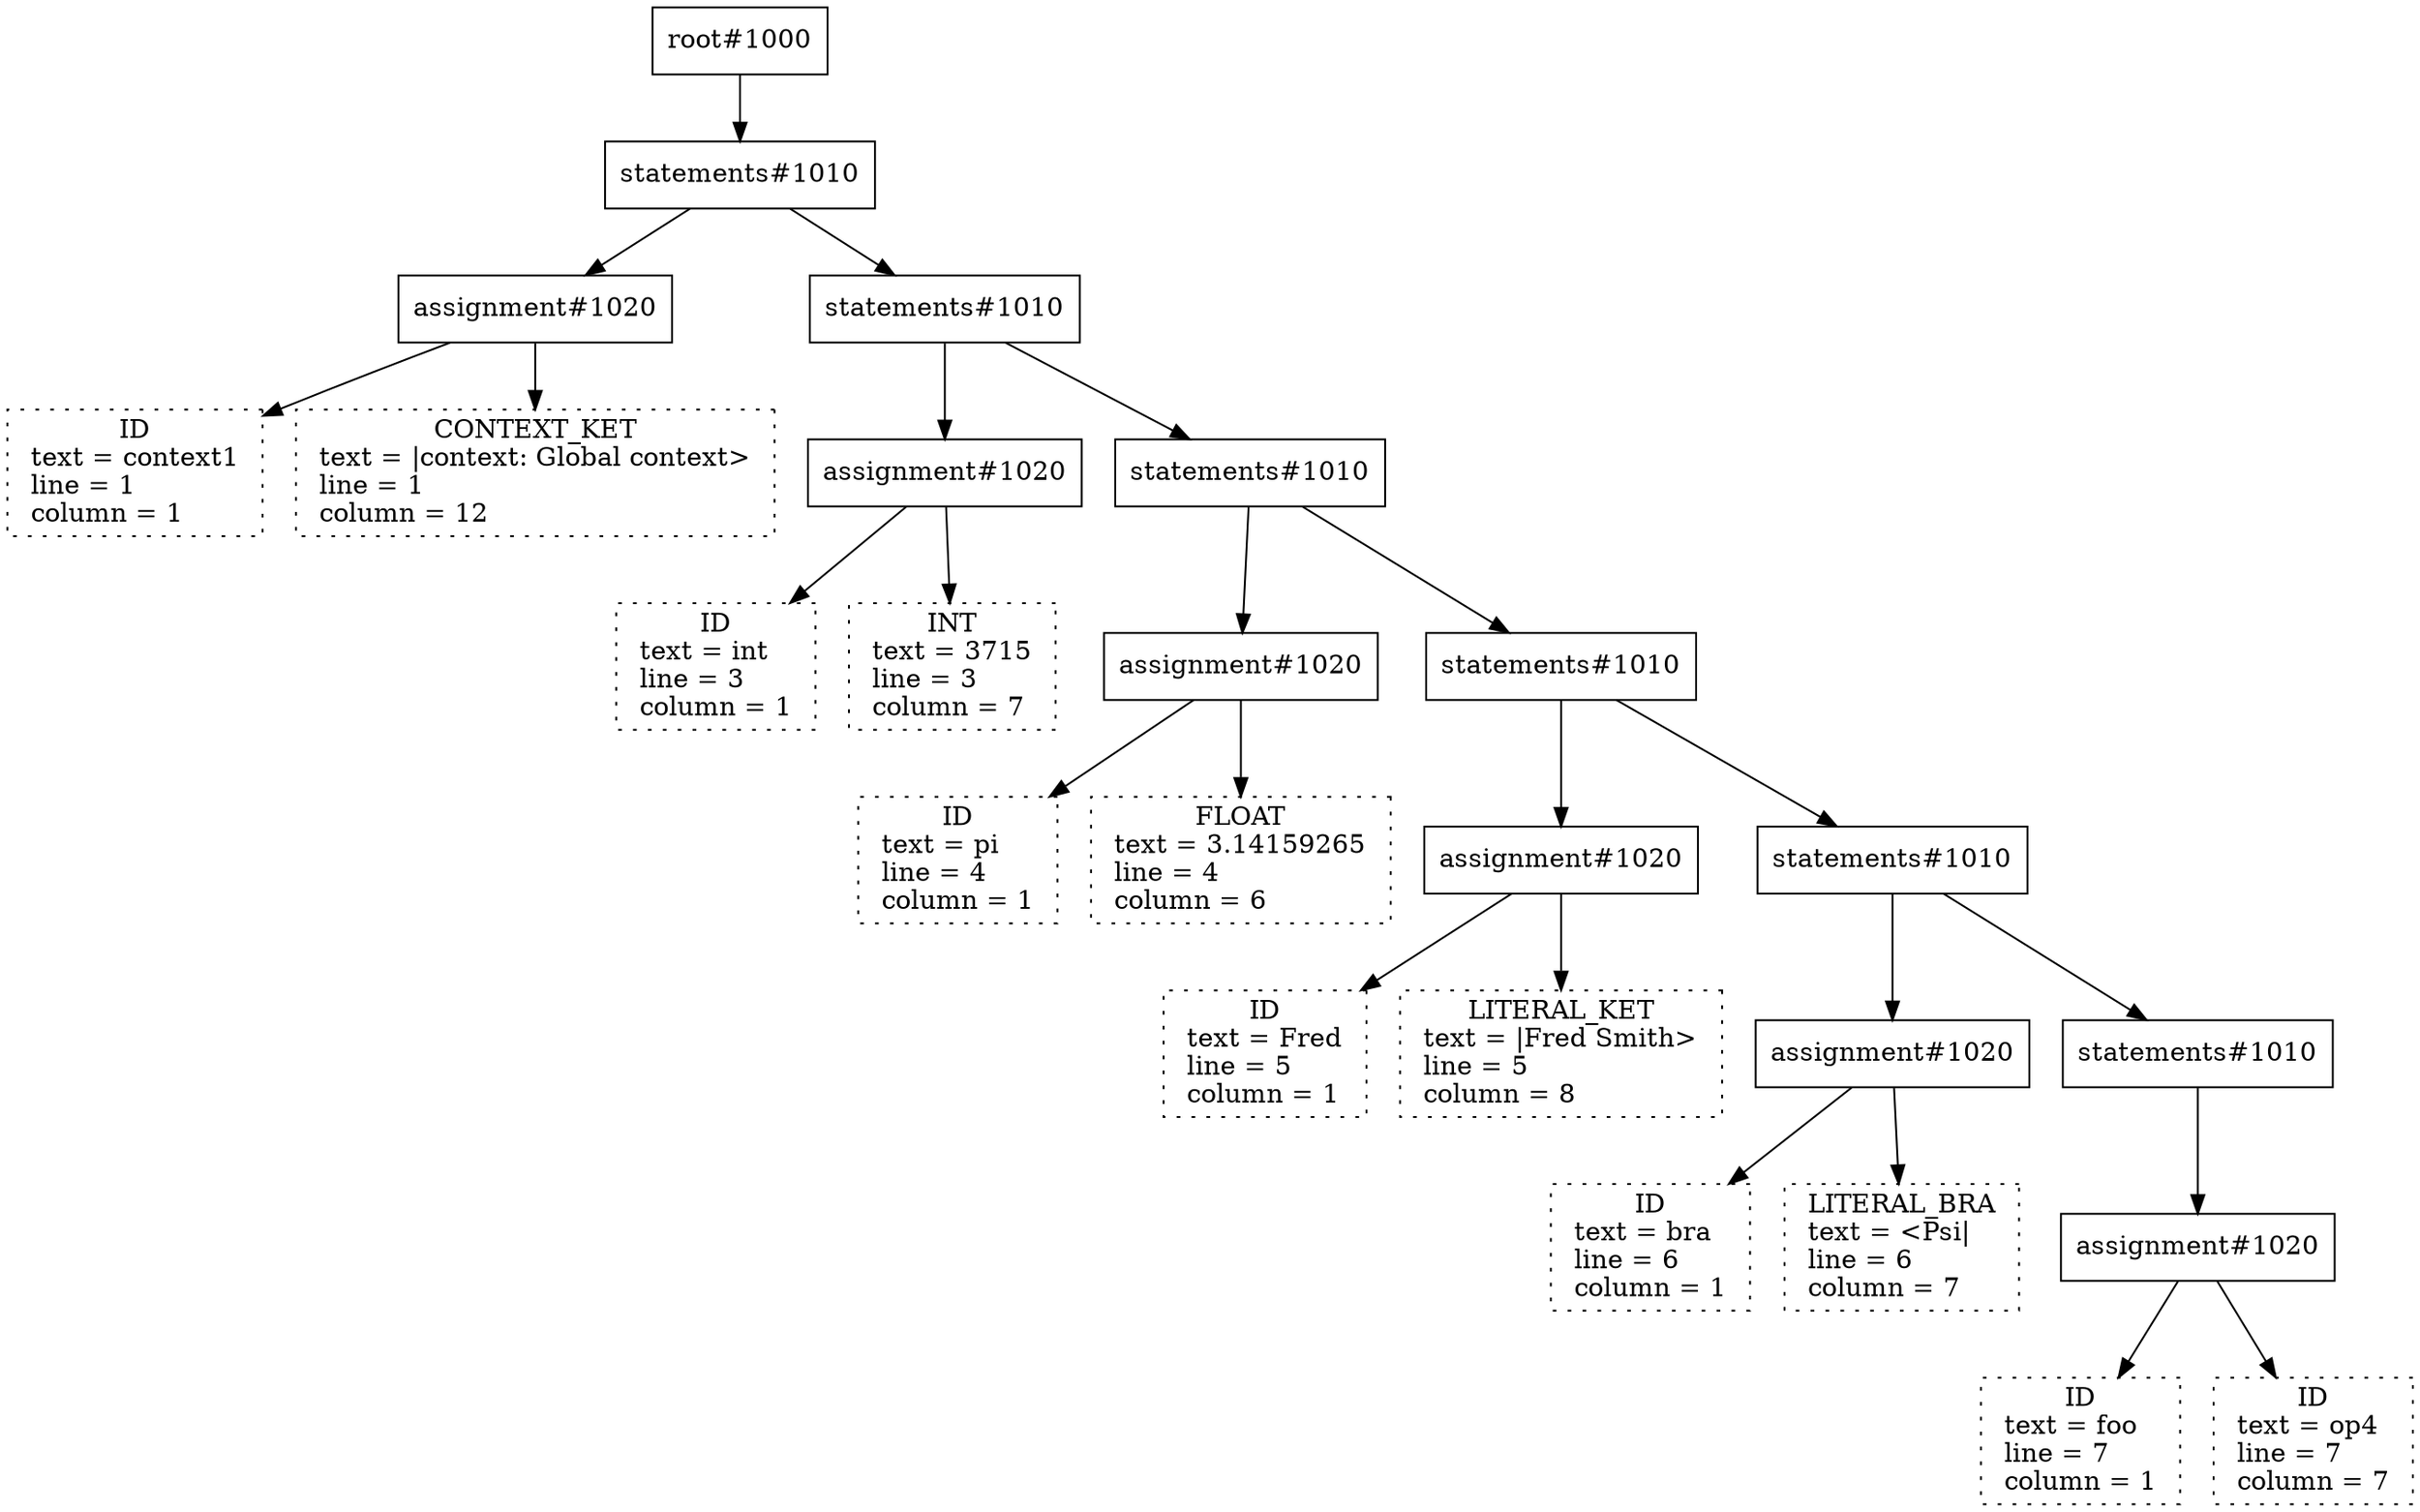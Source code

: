 digraph {
N38 [shape=box label="root#1000"]; 
N38 -> N37;
N37 [shape=box label="statements#1010"]; 
N37 -> N4;
N4 [shape=box label="assignment#1020"]; 
N4 -> N1;
N1 [shape=box label="context1:ID"]; 
N1 [shape=box style=dotted label=" ID \n text = context1 \l line = 1 \l column = 1 \l"];
N4 -> N3;
N3 [shape=box label="|context: Global context>:CONTEXT_KET"]; 
N3 [shape=box style=dotted label=" CONTEXT_KET \n text = |context: Global context> \l line = 1 \l column = 12 \l"];
N37 -> N36;
N36 [shape=box label="statements#1010"]; 
N36 -> N8;
N8 [shape=box label="assignment#1020"]; 
N8 -> N5;
N5 [shape=box label="int:ID"]; 
N5 [shape=box style=dotted label=" ID \n text = int \l line = 3 \l column = 1 \l"];
N8 -> N7;
N7 [shape=box label="3715:INT"]; 
N7 [shape=box style=dotted label=" INT \n text = 3715 \l line = 3 \l column = 7 \l"];
N36 -> N35;
N35 [shape=box label="statements#1010"]; 
N35 -> N12;
N12 [shape=box label="assignment#1020"]; 
N12 -> N9;
N9 [shape=box label="pi:ID"]; 
N9 [shape=box style=dotted label=" ID \n text = pi \l line = 4 \l column = 1 \l"];
N12 -> N11;
N11 [shape=box label="3.14159265:FLOAT"]; 
N11 [shape=box style=dotted label=" FLOAT \n text = 3.14159265 \l line = 4 \l column = 6 \l"];
N35 -> N34;
N34 [shape=box label="statements#1010"]; 
N34 -> N16;
N16 [shape=box label="assignment#1020"]; 
N16 -> N13;
N13 [shape=box label="Fred:ID"]; 
N13 [shape=box style=dotted label=" ID \n text = Fred \l line = 5 \l column = 1 \l"];
N16 -> N15;
N15 [shape=box label="|Fred Smith>:LITERAL_KET"]; 
N15 [shape=box style=dotted label=" LITERAL_KET \n text = |Fred Smith> \l line = 5 \l column = 8 \l"];
N34 -> N33;
N33 [shape=box label="statements#1010"]; 
N33 -> N20;
N20 [shape=box label="assignment#1020"]; 
N20 -> N17;
N17 [shape=box label="bra:ID"]; 
N17 [shape=box style=dotted label=" ID \n text = bra \l line = 6 \l column = 1 \l"];
N20 -> N19;
N19 [shape=box label="<Psi|:LITERAL_BRA"]; 
N19 [shape=box style=dotted label=" LITERAL_BRA \n text = <Psi| \l line = 6 \l column = 7 \l"];
N33 -> N32;
N32 [shape=box label="statements#1010"]; 
N32 -> N31;
N31 [shape=box label="assignment#1020"]; 
N31 -> N21;
N21 [shape=box label="foo:ID"]; 
N21 [shape=box style=dotted label=" ID \n text = foo \l line = 7 \l column = 1 \l"];
N31 -> N23;
N23 [shape=box label="op4:ID"]; 
N23 [shape=box style=dotted label=" ID \n text = op4 \l line = 7 \l column = 7 \l"];
}
